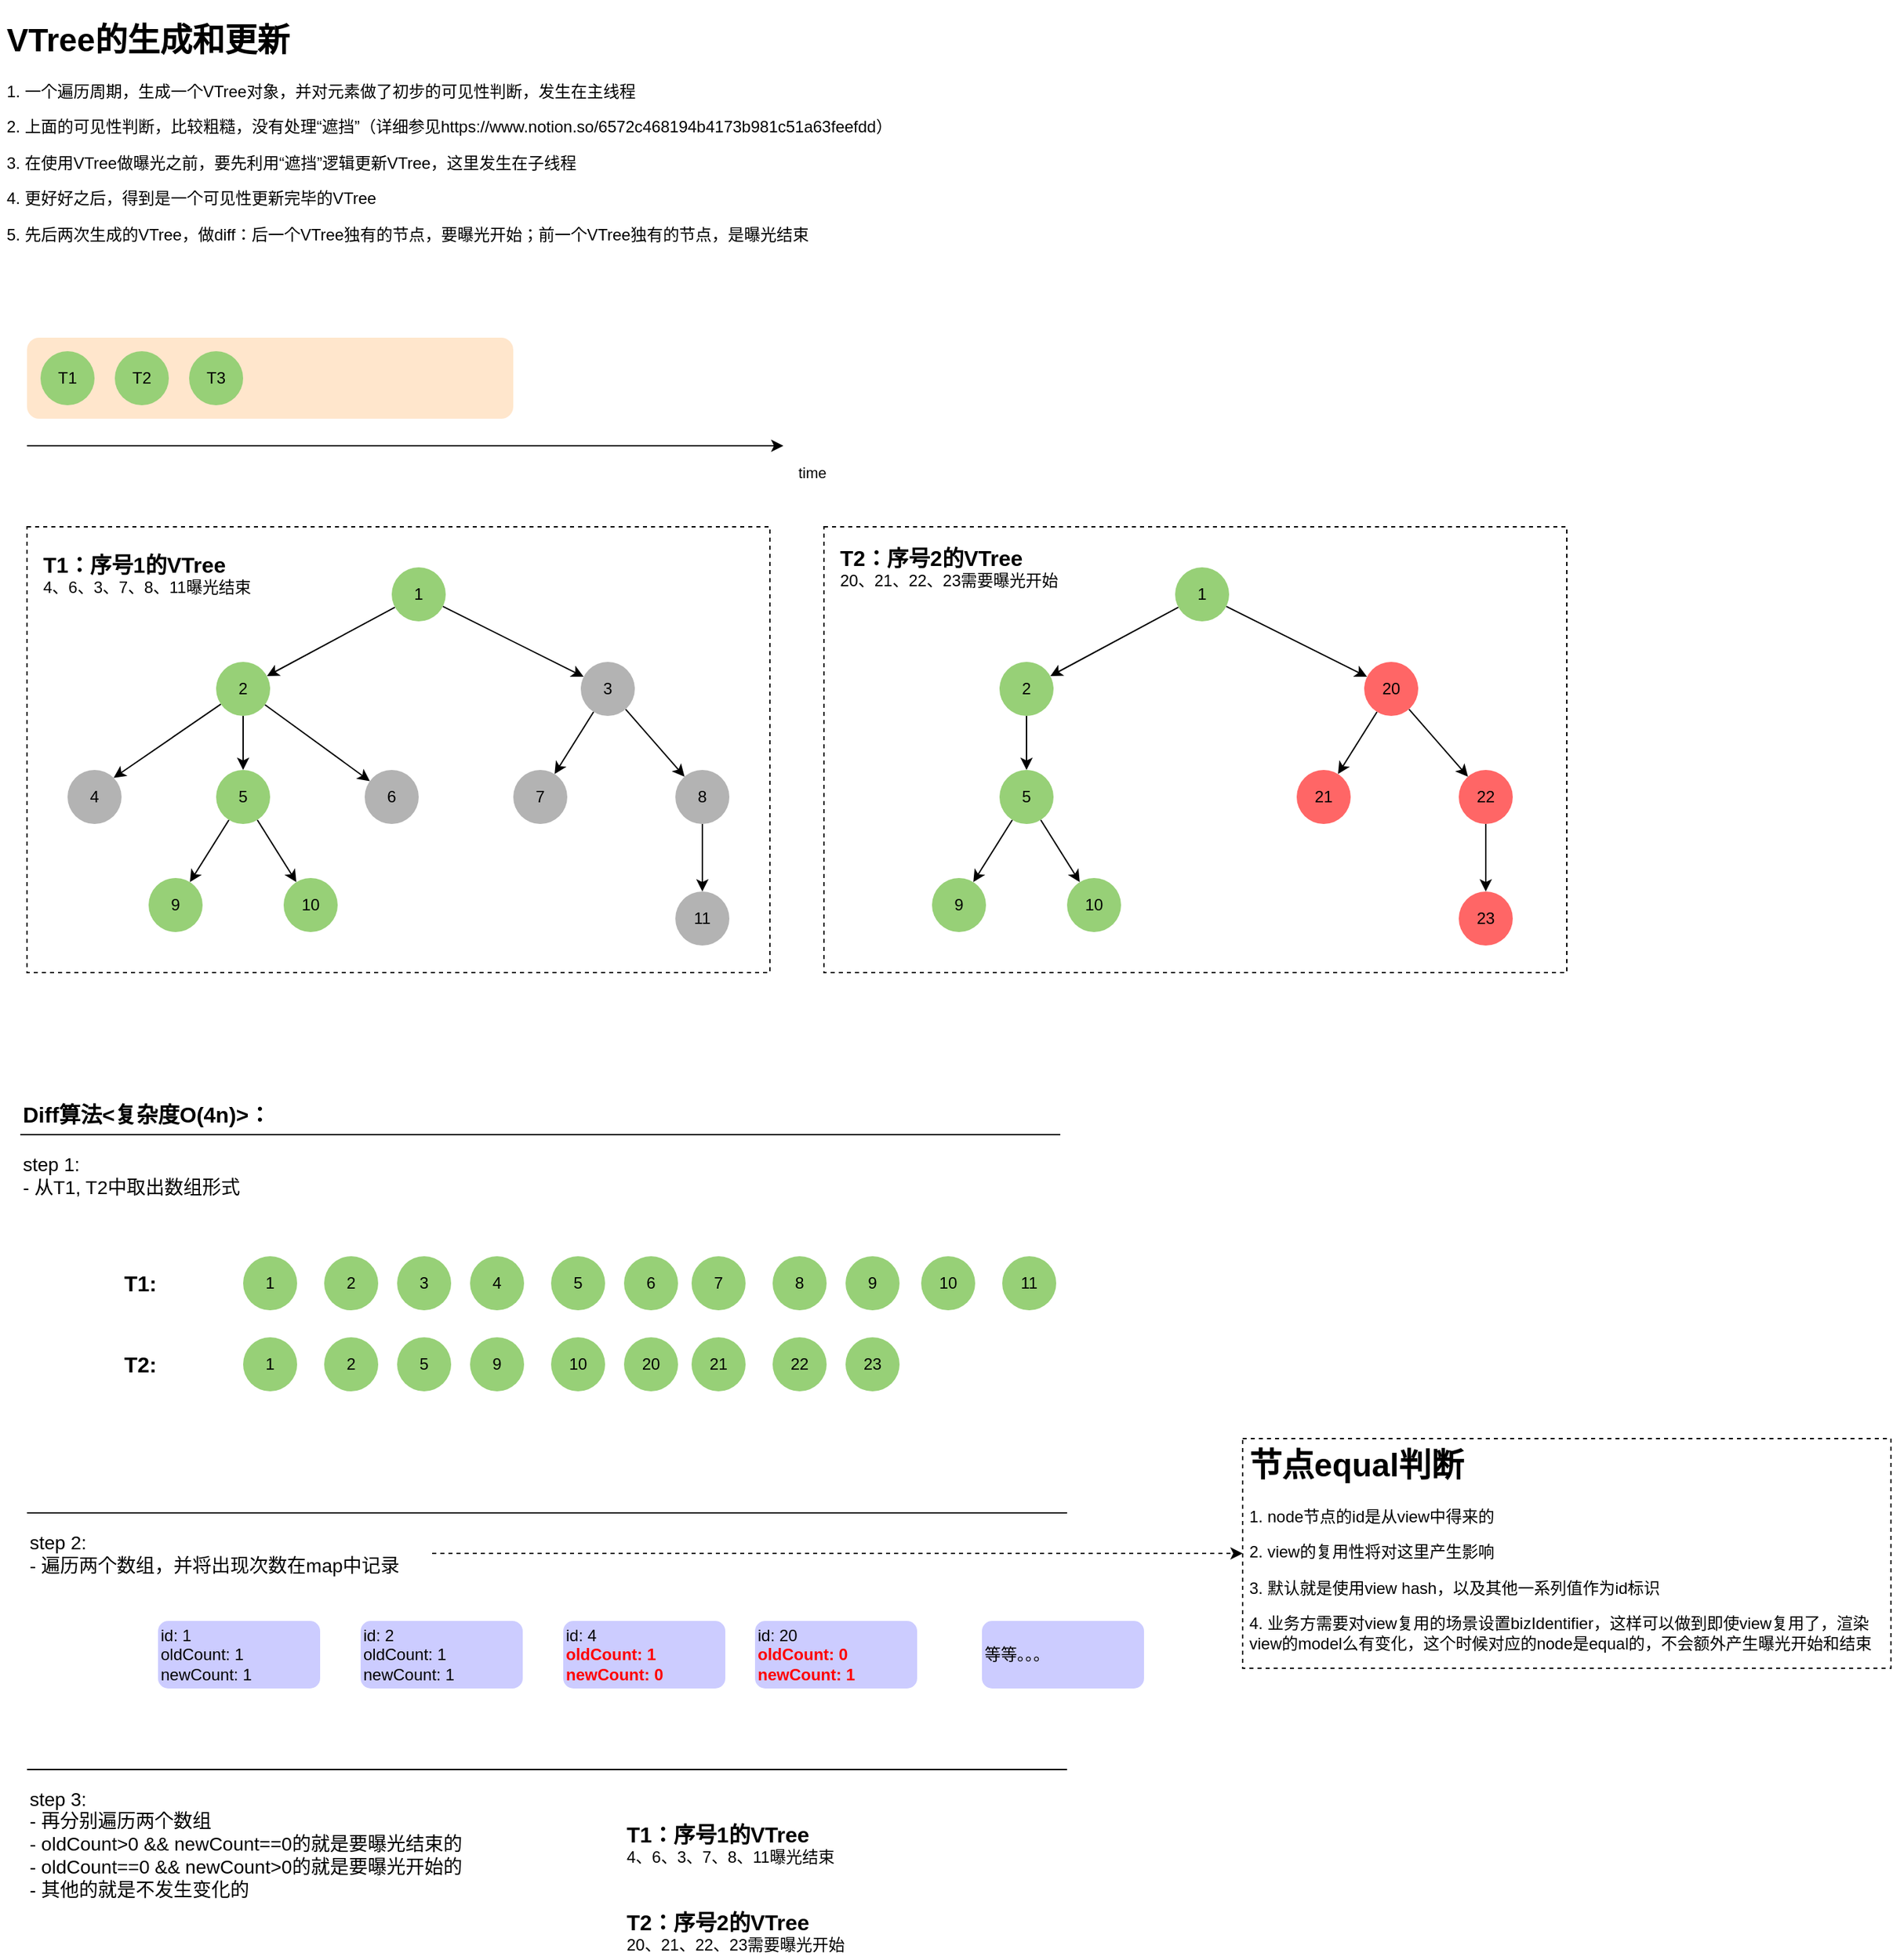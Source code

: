 <mxfile version="14.4.6" type="github">
  <diagram id="7InipoyFpy_3p1y0jpmR" name="Page-1">
    <mxGraphModel dx="812" dy="452" grid="1" gridSize="10" guides="1" tooltips="1" connect="1" arrows="1" fold="1" page="1" pageScale="1" pageWidth="827" pageHeight="1169" math="0" shadow="0">
      <root>
        <mxCell id="0" />
        <mxCell id="1" parent="0" />
        <mxCell id="yNR7vr-cKEVTIiJnfPpI-52" value="" style="rounded=0;whiteSpace=wrap;html=1;dashed=1;strokeColor=#000000;fillColor=none;" vertex="1" parent="1">
          <mxGeometry x="40" y="420" width="550" height="330" as="geometry" />
        </mxCell>
        <mxCell id="yNR7vr-cKEVTIiJnfPpI-55" value="" style="rounded=0;whiteSpace=wrap;html=1;dashed=1;strokeColor=#000000;fillColor=none;" vertex="1" parent="1">
          <mxGeometry x="630" y="420" width="550" height="330" as="geometry" />
        </mxCell>
        <mxCell id="yNR7vr-cKEVTIiJnfPpI-1" value="&lt;h1&gt;VTree的生成和更新&lt;/h1&gt;&lt;p&gt;1. 一个遍历周期，生成一个VTree对象，并对元素做了初步的可见性判断，发生在主线程&lt;br&gt;&lt;/p&gt;&lt;p&gt;2. 上面的可见性判断，比较粗糙，没有处理“遮挡”（详细参见https://www.notion.so/6572c468194b4173b981c51a63feefdd）&lt;/p&gt;&lt;p&gt;3. 在使用VTree做曝光之前，要先利用“遮挡”逻辑更新VTree，这里发生在子线程&lt;/p&gt;&lt;p&gt;4. 更好好之后，得到是一个可见性更新完毕的VTree&lt;/p&gt;&lt;p&gt;5. 先后两次生成的VTree，做diff：后一个VTree独有的节点，要曝光开始；前一个VTree独有的节点，是曝光结束&lt;/p&gt;" style="text;html=1;strokeColor=none;fillColor=none;spacing=5;spacingTop=-20;whiteSpace=wrap;overflow=hidden;rounded=0;" vertex="1" parent="1">
          <mxGeometry x="20" y="40" width="730" height="190" as="geometry" />
        </mxCell>
        <mxCell id="yNR7vr-cKEVTIiJnfPpI-3" value="" style="rounded=1;whiteSpace=wrap;html=1;strokeColor=none;fillColor=#FFE6CC;" vertex="1" parent="1">
          <mxGeometry x="40" y="280" width="360" height="60" as="geometry" />
        </mxCell>
        <mxCell id="yNR7vr-cKEVTIiJnfPpI-5" value="T3" style="ellipse;whiteSpace=wrap;html=1;aspect=fixed;strokeColor=none;fillColor=#97D077;" vertex="1" parent="1">
          <mxGeometry x="160" y="290" width="40" height="40" as="geometry" />
        </mxCell>
        <mxCell id="yNR7vr-cKEVTIiJnfPpI-6" value="T2" style="ellipse;whiteSpace=wrap;html=1;aspect=fixed;strokeColor=none;fillColor=#97D077;" vertex="1" parent="1">
          <mxGeometry x="105" y="290" width="40" height="40" as="geometry" />
        </mxCell>
        <mxCell id="yNR7vr-cKEVTIiJnfPpI-7" value="T1" style="ellipse;whiteSpace=wrap;html=1;aspect=fixed;strokeColor=none;fillColor=#97D077;" vertex="1" parent="1">
          <mxGeometry x="50" y="290" width="40" height="40" as="geometry" />
        </mxCell>
        <mxCell id="yNR7vr-cKEVTIiJnfPpI-8" value="" style="endArrow=classic;html=1;" edge="1" parent="1">
          <mxGeometry width="50" height="50" relative="1" as="geometry">
            <mxPoint x="40" y="360" as="sourcePoint" />
            <mxPoint x="600" y="360" as="targetPoint" />
          </mxGeometry>
        </mxCell>
        <mxCell id="yNR7vr-cKEVTIiJnfPpI-9" value="time" style="edgeLabel;html=1;align=center;verticalAlign=middle;resizable=0;points=[];" vertex="1" connectable="0" parent="yNR7vr-cKEVTIiJnfPpI-8">
          <mxGeometry x="0.766" relative="1" as="geometry">
            <mxPoint x="85.83" y="20" as="offset" />
          </mxGeometry>
        </mxCell>
        <mxCell id="yNR7vr-cKEVTIiJnfPpI-10" style="rounded=0;orthogonalLoop=1;jettySize=auto;html=1;" edge="1" parent="1" source="yNR7vr-cKEVTIiJnfPpI-12" target="yNR7vr-cKEVTIiJnfPpI-16">
          <mxGeometry relative="1" as="geometry" />
        </mxCell>
        <mxCell id="yNR7vr-cKEVTIiJnfPpI-11" style="edgeStyle=none;rounded=0;orthogonalLoop=1;jettySize=auto;html=1;" edge="1" parent="1" source="yNR7vr-cKEVTIiJnfPpI-12" target="yNR7vr-cKEVTIiJnfPpI-19">
          <mxGeometry relative="1" as="geometry" />
        </mxCell>
        <mxCell id="yNR7vr-cKEVTIiJnfPpI-12" value="1" style="ellipse;whiteSpace=wrap;html=1;aspect=fixed;strokeColor=none;fillColor=#97D077;" vertex="1" parent="1">
          <mxGeometry x="310" y="450" width="40" height="40" as="geometry" />
        </mxCell>
        <mxCell id="yNR7vr-cKEVTIiJnfPpI-13" style="edgeStyle=none;rounded=0;orthogonalLoop=1;jettySize=auto;html=1;entryX=1;entryY=0;entryDx=0;entryDy=0;" edge="1" parent="1" source="yNR7vr-cKEVTIiJnfPpI-16" target="yNR7vr-cKEVTIiJnfPpI-20">
          <mxGeometry relative="1" as="geometry" />
        </mxCell>
        <mxCell id="yNR7vr-cKEVTIiJnfPpI-14" style="edgeStyle=none;rounded=0;orthogonalLoop=1;jettySize=auto;html=1;entryX=0.5;entryY=0;entryDx=0;entryDy=0;" edge="1" parent="1" source="yNR7vr-cKEVTIiJnfPpI-16" target="yNR7vr-cKEVTIiJnfPpI-23">
          <mxGeometry relative="1" as="geometry" />
        </mxCell>
        <mxCell id="yNR7vr-cKEVTIiJnfPpI-15" style="edgeStyle=none;rounded=0;orthogonalLoop=1;jettySize=auto;html=1;" edge="1" parent="1" source="yNR7vr-cKEVTIiJnfPpI-16" target="yNR7vr-cKEVTIiJnfPpI-24">
          <mxGeometry relative="1" as="geometry" />
        </mxCell>
        <mxCell id="yNR7vr-cKEVTIiJnfPpI-16" value="2" style="ellipse;whiteSpace=wrap;html=1;aspect=fixed;strokeColor=none;fillColor=#97D077;" vertex="1" parent="1">
          <mxGeometry x="180" y="520" width="40" height="40" as="geometry" />
        </mxCell>
        <mxCell id="yNR7vr-cKEVTIiJnfPpI-17" style="edgeStyle=none;rounded=0;orthogonalLoop=1;jettySize=auto;html=1;" edge="1" parent="1" source="yNR7vr-cKEVTIiJnfPpI-19" target="yNR7vr-cKEVTIiJnfPpI-25">
          <mxGeometry relative="1" as="geometry" />
        </mxCell>
        <mxCell id="yNR7vr-cKEVTIiJnfPpI-18" style="edgeStyle=none;rounded=0;orthogonalLoop=1;jettySize=auto;html=1;" edge="1" parent="1" source="yNR7vr-cKEVTIiJnfPpI-19" target="yNR7vr-cKEVTIiJnfPpI-27">
          <mxGeometry relative="1" as="geometry" />
        </mxCell>
        <mxCell id="yNR7vr-cKEVTIiJnfPpI-19" value="3" style="ellipse;whiteSpace=wrap;html=1;aspect=fixed;strokeColor=none;fillColor=#B3B3B3;" vertex="1" parent="1">
          <mxGeometry x="450" y="520" width="40" height="40" as="geometry" />
        </mxCell>
        <mxCell id="yNR7vr-cKEVTIiJnfPpI-20" value="4" style="ellipse;whiteSpace=wrap;html=1;aspect=fixed;strokeColor=none;fillColor=#B3B3B3;" vertex="1" parent="1">
          <mxGeometry x="70" y="600" width="40" height="40" as="geometry" />
        </mxCell>
        <mxCell id="yNR7vr-cKEVTIiJnfPpI-21" style="edgeStyle=none;rounded=0;orthogonalLoop=1;jettySize=auto;html=1;" edge="1" parent="1" source="yNR7vr-cKEVTIiJnfPpI-23" target="yNR7vr-cKEVTIiJnfPpI-28">
          <mxGeometry relative="1" as="geometry" />
        </mxCell>
        <mxCell id="yNR7vr-cKEVTIiJnfPpI-22" style="edgeStyle=none;rounded=0;orthogonalLoop=1;jettySize=auto;html=1;" edge="1" parent="1" source="yNR7vr-cKEVTIiJnfPpI-23" target="yNR7vr-cKEVTIiJnfPpI-29">
          <mxGeometry relative="1" as="geometry" />
        </mxCell>
        <mxCell id="yNR7vr-cKEVTIiJnfPpI-23" value="5" style="ellipse;whiteSpace=wrap;html=1;aspect=fixed;strokeColor=none;fillColor=#97D077;" vertex="1" parent="1">
          <mxGeometry x="180" y="600" width="40" height="40" as="geometry" />
        </mxCell>
        <mxCell id="yNR7vr-cKEVTIiJnfPpI-24" value="6" style="ellipse;whiteSpace=wrap;html=1;aspect=fixed;strokeColor=none;fillColor=#B3B3B3;" vertex="1" parent="1">
          <mxGeometry x="290" y="600" width="40" height="40" as="geometry" />
        </mxCell>
        <mxCell id="yNR7vr-cKEVTIiJnfPpI-25" value="7" style="ellipse;whiteSpace=wrap;html=1;aspect=fixed;strokeColor=none;fillColor=#B3B3B3;" vertex="1" parent="1">
          <mxGeometry x="400" y="600" width="40" height="40" as="geometry" />
        </mxCell>
        <mxCell id="yNR7vr-cKEVTIiJnfPpI-26" style="edgeStyle=none;rounded=0;orthogonalLoop=1;jettySize=auto;html=1;" edge="1" parent="1" source="yNR7vr-cKEVTIiJnfPpI-27" target="yNR7vr-cKEVTIiJnfPpI-30">
          <mxGeometry relative="1" as="geometry" />
        </mxCell>
        <mxCell id="yNR7vr-cKEVTIiJnfPpI-27" value="8" style="ellipse;whiteSpace=wrap;html=1;aspect=fixed;strokeColor=none;fillColor=#B3B3B3;" vertex="1" parent="1">
          <mxGeometry x="520" y="600" width="40" height="40" as="geometry" />
        </mxCell>
        <mxCell id="yNR7vr-cKEVTIiJnfPpI-28" value="9" style="ellipse;whiteSpace=wrap;html=1;aspect=fixed;strokeColor=none;fillColor=#97D077;" vertex="1" parent="1">
          <mxGeometry x="130" y="680" width="40" height="40" as="geometry" />
        </mxCell>
        <mxCell id="yNR7vr-cKEVTIiJnfPpI-29" value="10" style="ellipse;whiteSpace=wrap;html=1;aspect=fixed;strokeColor=none;fillColor=#97D077;" vertex="1" parent="1">
          <mxGeometry x="230" y="680" width="40" height="40" as="geometry" />
        </mxCell>
        <mxCell id="yNR7vr-cKEVTIiJnfPpI-30" value="11" style="ellipse;whiteSpace=wrap;html=1;aspect=fixed;strokeColor=none;fillColor=#B3B3B3;" vertex="1" parent="1">
          <mxGeometry x="520" y="690" width="40" height="40" as="geometry" />
        </mxCell>
        <mxCell id="yNR7vr-cKEVTIiJnfPpI-31" style="rounded=0;orthogonalLoop=1;jettySize=auto;html=1;" edge="1" parent="1" source="yNR7vr-cKEVTIiJnfPpI-33" target="yNR7vr-cKEVTIiJnfPpI-37">
          <mxGeometry relative="1" as="geometry" />
        </mxCell>
        <mxCell id="yNR7vr-cKEVTIiJnfPpI-32" style="edgeStyle=none;rounded=0;orthogonalLoop=1;jettySize=auto;html=1;" edge="1" parent="1" source="yNR7vr-cKEVTIiJnfPpI-33" target="yNR7vr-cKEVTIiJnfPpI-40">
          <mxGeometry relative="1" as="geometry" />
        </mxCell>
        <mxCell id="yNR7vr-cKEVTIiJnfPpI-33" value="1" style="ellipse;whiteSpace=wrap;html=1;aspect=fixed;strokeColor=none;fillColor=#97D077;" vertex="1" parent="1">
          <mxGeometry x="890" y="450" width="40" height="40" as="geometry" />
        </mxCell>
        <mxCell id="yNR7vr-cKEVTIiJnfPpI-35" style="edgeStyle=none;rounded=0;orthogonalLoop=1;jettySize=auto;html=1;entryX=0.5;entryY=0;entryDx=0;entryDy=0;" edge="1" parent="1" source="yNR7vr-cKEVTIiJnfPpI-37" target="yNR7vr-cKEVTIiJnfPpI-44">
          <mxGeometry relative="1" as="geometry" />
        </mxCell>
        <mxCell id="yNR7vr-cKEVTIiJnfPpI-37" value="2" style="ellipse;whiteSpace=wrap;html=1;aspect=fixed;strokeColor=none;fillColor=#97D077;" vertex="1" parent="1">
          <mxGeometry x="760" y="520" width="40" height="40" as="geometry" />
        </mxCell>
        <mxCell id="yNR7vr-cKEVTIiJnfPpI-38" style="edgeStyle=none;rounded=0;orthogonalLoop=1;jettySize=auto;html=1;" edge="1" parent="1" source="yNR7vr-cKEVTIiJnfPpI-40" target="yNR7vr-cKEVTIiJnfPpI-46">
          <mxGeometry relative="1" as="geometry" />
        </mxCell>
        <mxCell id="yNR7vr-cKEVTIiJnfPpI-39" style="edgeStyle=none;rounded=0;orthogonalLoop=1;jettySize=auto;html=1;" edge="1" parent="1" source="yNR7vr-cKEVTIiJnfPpI-40" target="yNR7vr-cKEVTIiJnfPpI-48">
          <mxGeometry relative="1" as="geometry" />
        </mxCell>
        <mxCell id="yNR7vr-cKEVTIiJnfPpI-40" value="20" style="ellipse;whiteSpace=wrap;html=1;aspect=fixed;strokeColor=none;fillColor=#FF6666;" vertex="1" parent="1">
          <mxGeometry x="1030" y="520" width="40" height="40" as="geometry" />
        </mxCell>
        <mxCell id="yNR7vr-cKEVTIiJnfPpI-42" style="edgeStyle=none;rounded=0;orthogonalLoop=1;jettySize=auto;html=1;" edge="1" parent="1" source="yNR7vr-cKEVTIiJnfPpI-44" target="yNR7vr-cKEVTIiJnfPpI-49">
          <mxGeometry relative="1" as="geometry" />
        </mxCell>
        <mxCell id="yNR7vr-cKEVTIiJnfPpI-43" style="edgeStyle=none;rounded=0;orthogonalLoop=1;jettySize=auto;html=1;" edge="1" parent="1" source="yNR7vr-cKEVTIiJnfPpI-44" target="yNR7vr-cKEVTIiJnfPpI-50">
          <mxGeometry relative="1" as="geometry" />
        </mxCell>
        <mxCell id="yNR7vr-cKEVTIiJnfPpI-44" value="5" style="ellipse;whiteSpace=wrap;html=1;aspect=fixed;strokeColor=none;fillColor=#97D077;" vertex="1" parent="1">
          <mxGeometry x="760" y="600" width="40" height="40" as="geometry" />
        </mxCell>
        <mxCell id="yNR7vr-cKEVTIiJnfPpI-46" value="21" style="ellipse;whiteSpace=wrap;html=1;aspect=fixed;strokeColor=none;fillColor=#FF6666;" vertex="1" parent="1">
          <mxGeometry x="980" y="600" width="40" height="40" as="geometry" />
        </mxCell>
        <mxCell id="yNR7vr-cKEVTIiJnfPpI-47" style="edgeStyle=none;rounded=0;orthogonalLoop=1;jettySize=auto;html=1;" edge="1" parent="1" source="yNR7vr-cKEVTIiJnfPpI-48" target="yNR7vr-cKEVTIiJnfPpI-51">
          <mxGeometry relative="1" as="geometry" />
        </mxCell>
        <mxCell id="yNR7vr-cKEVTIiJnfPpI-48" value="22" style="ellipse;whiteSpace=wrap;html=1;aspect=fixed;strokeColor=none;fillColor=#FF6666;" vertex="1" parent="1">
          <mxGeometry x="1100" y="600" width="40" height="40" as="geometry" />
        </mxCell>
        <mxCell id="yNR7vr-cKEVTIiJnfPpI-49" value="9" style="ellipse;whiteSpace=wrap;html=1;aspect=fixed;strokeColor=none;fillColor=#97D077;" vertex="1" parent="1">
          <mxGeometry x="710" y="680" width="40" height="40" as="geometry" />
        </mxCell>
        <mxCell id="yNR7vr-cKEVTIiJnfPpI-50" value="10" style="ellipse;whiteSpace=wrap;html=1;aspect=fixed;strokeColor=none;fillColor=#97D077;" vertex="1" parent="1">
          <mxGeometry x="810" y="680" width="40" height="40" as="geometry" />
        </mxCell>
        <mxCell id="yNR7vr-cKEVTIiJnfPpI-51" value="23" style="ellipse;whiteSpace=wrap;html=1;aspect=fixed;strokeColor=none;fillColor=#FF6666;" vertex="1" parent="1">
          <mxGeometry x="1100" y="690" width="40" height="40" as="geometry" />
        </mxCell>
        <mxCell id="yNR7vr-cKEVTIiJnfPpI-53" value="&lt;font&gt;&lt;span style=&quot;font-weight: bold ; font-size: 16px&quot;&gt;T1：序号1的VTree&lt;/span&gt;&lt;br&gt;&lt;font style=&quot;font-size: 12px&quot;&gt;4、6、3、7、8、11曝光结束&lt;/font&gt;&lt;br&gt;&lt;/font&gt;" style="text;html=1;strokeColor=none;fillColor=none;align=left;verticalAlign=middle;whiteSpace=wrap;rounded=0;" vertex="1" parent="1">
          <mxGeometry x="50" y="430" width="160" height="50" as="geometry" />
        </mxCell>
        <mxCell id="yNR7vr-cKEVTIiJnfPpI-58" value="&lt;font&gt;&lt;span style=&quot;font-weight: bold ; font-size: 16px&quot;&gt;T2：序号2的VTree&lt;/span&gt;&lt;br&gt;&lt;font style=&quot;font-size: 12px&quot;&gt;20、21、22、23需要曝光开始&lt;/font&gt;&lt;br&gt;&lt;/font&gt;" style="text;html=1;strokeColor=none;fillColor=none;align=left;verticalAlign=middle;whiteSpace=wrap;rounded=0;" vertex="1" parent="1">
          <mxGeometry x="640" y="430" width="180" height="40" as="geometry" />
        </mxCell>
        <mxCell id="yNR7vr-cKEVTIiJnfPpI-60" value="&lt;font style=&quot;font-size: 14px&quot;&gt;step 1:&amp;nbsp; &lt;br&gt;- 从T1, T2中取出数组形式&lt;/font&gt;" style="text;html=1;fillColor=none;align=left;verticalAlign=middle;whiteSpace=wrap;rounded=0;dashed=1;" vertex="1" parent="1">
          <mxGeometry x="35" y="880" width="195" height="40" as="geometry" />
        </mxCell>
        <mxCell id="yNR7vr-cKEVTIiJnfPpI-61" value="" style="endArrow=none;html=1;" edge="1" parent="1">
          <mxGeometry width="50" height="50" relative="1" as="geometry">
            <mxPoint x="35" y="870" as="sourcePoint" />
            <mxPoint x="805" y="870" as="targetPoint" />
          </mxGeometry>
        </mxCell>
        <mxCell id="yNR7vr-cKEVTIiJnfPpI-62" value="&lt;font&gt;&lt;span style=&quot;font-size: 16px&quot;&gt;&lt;b&gt;Diff算法&amp;lt;复杂度O(4n)&amp;gt;：&lt;/b&gt;&lt;/span&gt;&lt;br&gt;&lt;/font&gt;" style="text;html=1;strokeColor=none;fillColor=none;align=left;verticalAlign=middle;whiteSpace=wrap;rounded=0;" vertex="1" parent="1">
          <mxGeometry x="35" y="840" width="305" height="30" as="geometry" />
        </mxCell>
        <mxCell id="yNR7vr-cKEVTIiJnfPpI-64" value="2" style="ellipse;whiteSpace=wrap;html=1;aspect=fixed;strokeColor=none;fillColor=#97D077;" vertex="1" parent="1">
          <mxGeometry x="260" y="960" width="40" height="40" as="geometry" />
        </mxCell>
        <mxCell id="yNR7vr-cKEVTIiJnfPpI-65" value="3" style="ellipse;whiteSpace=wrap;html=1;aspect=fixed;strokeColor=none;fillColor=#97D077;" vertex="1" parent="1">
          <mxGeometry x="314" y="960" width="40" height="40" as="geometry" />
        </mxCell>
        <mxCell id="yNR7vr-cKEVTIiJnfPpI-66" value="1" style="ellipse;whiteSpace=wrap;html=1;aspect=fixed;strokeColor=none;fillColor=#97D077;" vertex="1" parent="1">
          <mxGeometry x="200" y="960" width="40" height="40" as="geometry" />
        </mxCell>
        <mxCell id="yNR7vr-cKEVTIiJnfPpI-68" value="5" style="ellipse;whiteSpace=wrap;html=1;aspect=fixed;strokeColor=none;fillColor=#97D077;" vertex="1" parent="1">
          <mxGeometry x="428" y="960" width="40" height="40" as="geometry" />
        </mxCell>
        <mxCell id="yNR7vr-cKEVTIiJnfPpI-69" value="6" style="ellipse;whiteSpace=wrap;html=1;aspect=fixed;strokeColor=none;fillColor=#97D077;" vertex="1" parent="1">
          <mxGeometry x="482" y="960" width="40" height="40" as="geometry" />
        </mxCell>
        <mxCell id="yNR7vr-cKEVTIiJnfPpI-70" value="4" style="ellipse;whiteSpace=wrap;html=1;aspect=fixed;strokeColor=none;fillColor=#97D077;" vertex="1" parent="1">
          <mxGeometry x="368" y="960" width="40" height="40" as="geometry" />
        </mxCell>
        <mxCell id="yNR7vr-cKEVTIiJnfPpI-71" value="8" style="ellipse;whiteSpace=wrap;html=1;aspect=fixed;strokeColor=none;fillColor=#97D077;" vertex="1" parent="1">
          <mxGeometry x="592" y="960" width="40" height="40" as="geometry" />
        </mxCell>
        <mxCell id="yNR7vr-cKEVTIiJnfPpI-72" value="9" style="ellipse;whiteSpace=wrap;html=1;aspect=fixed;strokeColor=none;fillColor=#97D077;" vertex="1" parent="1">
          <mxGeometry x="646" y="960" width="40" height="40" as="geometry" />
        </mxCell>
        <mxCell id="yNR7vr-cKEVTIiJnfPpI-73" value="7" style="ellipse;whiteSpace=wrap;html=1;aspect=fixed;strokeColor=none;fillColor=#97D077;" vertex="1" parent="1">
          <mxGeometry x="532" y="960" width="40" height="40" as="geometry" />
        </mxCell>
        <mxCell id="yNR7vr-cKEVTIiJnfPpI-74" value="11" style="ellipse;whiteSpace=wrap;html=1;aspect=fixed;strokeColor=none;fillColor=#97D077;" vertex="1" parent="1">
          <mxGeometry x="762" y="960" width="40" height="40" as="geometry" />
        </mxCell>
        <mxCell id="yNR7vr-cKEVTIiJnfPpI-76" value="10" style="ellipse;whiteSpace=wrap;html=1;aspect=fixed;strokeColor=none;fillColor=#97D077;" vertex="1" parent="1">
          <mxGeometry x="702" y="960" width="40" height="40" as="geometry" />
        </mxCell>
        <mxCell id="yNR7vr-cKEVTIiJnfPpI-83" value="&lt;font&gt;&lt;span style=&quot;font-size: 16px&quot;&gt;&lt;b&gt;T1:&lt;/b&gt;&lt;/span&gt;&lt;br&gt;&lt;/font&gt;" style="text;html=1;strokeColor=none;fillColor=none;align=left;verticalAlign=middle;whiteSpace=wrap;rounded=0;" vertex="1" parent="1">
          <mxGeometry x="110" y="965" width="50" height="30" as="geometry" />
        </mxCell>
        <mxCell id="yNR7vr-cKEVTIiJnfPpI-84" value="2" style="ellipse;whiteSpace=wrap;html=1;aspect=fixed;strokeColor=none;fillColor=#97D077;" vertex="1" parent="1">
          <mxGeometry x="260" y="1020" width="40" height="40" as="geometry" />
        </mxCell>
        <mxCell id="yNR7vr-cKEVTIiJnfPpI-85" value="5" style="ellipse;whiteSpace=wrap;html=1;aspect=fixed;strokeColor=none;fillColor=#97D077;" vertex="1" parent="1">
          <mxGeometry x="314" y="1020" width="40" height="40" as="geometry" />
        </mxCell>
        <mxCell id="yNR7vr-cKEVTIiJnfPpI-86" value="1" style="ellipse;whiteSpace=wrap;html=1;aspect=fixed;strokeColor=none;fillColor=#97D077;" vertex="1" parent="1">
          <mxGeometry x="200" y="1020" width="40" height="40" as="geometry" />
        </mxCell>
        <mxCell id="yNR7vr-cKEVTIiJnfPpI-87" value="10" style="ellipse;whiteSpace=wrap;html=1;aspect=fixed;strokeColor=none;fillColor=#97D077;" vertex="1" parent="1">
          <mxGeometry x="428" y="1020" width="40" height="40" as="geometry" />
        </mxCell>
        <mxCell id="yNR7vr-cKEVTIiJnfPpI-88" value="20" style="ellipse;whiteSpace=wrap;html=1;aspect=fixed;strokeColor=none;fillColor=#97D077;" vertex="1" parent="1">
          <mxGeometry x="482" y="1020" width="40" height="40" as="geometry" />
        </mxCell>
        <mxCell id="yNR7vr-cKEVTIiJnfPpI-89" value="9" style="ellipse;whiteSpace=wrap;html=1;aspect=fixed;strokeColor=none;fillColor=#97D077;" vertex="1" parent="1">
          <mxGeometry x="368" y="1020" width="40" height="40" as="geometry" />
        </mxCell>
        <mxCell id="yNR7vr-cKEVTIiJnfPpI-90" value="22" style="ellipse;whiteSpace=wrap;html=1;aspect=fixed;strokeColor=none;fillColor=#97D077;" vertex="1" parent="1">
          <mxGeometry x="592" y="1020" width="40" height="40" as="geometry" />
        </mxCell>
        <mxCell id="yNR7vr-cKEVTIiJnfPpI-91" value="23" style="ellipse;whiteSpace=wrap;html=1;aspect=fixed;strokeColor=none;fillColor=#97D077;" vertex="1" parent="1">
          <mxGeometry x="646" y="1020" width="40" height="40" as="geometry" />
        </mxCell>
        <mxCell id="yNR7vr-cKEVTIiJnfPpI-92" value="21" style="ellipse;whiteSpace=wrap;html=1;aspect=fixed;strokeColor=none;fillColor=#97D077;" vertex="1" parent="1">
          <mxGeometry x="532" y="1020" width="40" height="40" as="geometry" />
        </mxCell>
        <mxCell id="yNR7vr-cKEVTIiJnfPpI-95" value="&lt;font&gt;&lt;span style=&quot;font-size: 16px&quot;&gt;&lt;b&gt;T2:&lt;/b&gt;&lt;/span&gt;&lt;br&gt;&lt;/font&gt;" style="text;html=1;strokeColor=none;fillColor=none;align=left;verticalAlign=middle;whiteSpace=wrap;rounded=0;" vertex="1" parent="1">
          <mxGeometry x="110" y="1025" width="50" height="30" as="geometry" />
        </mxCell>
        <mxCell id="yNR7vr-cKEVTIiJnfPpI-135" style="rounded=0;orthogonalLoop=1;jettySize=auto;html=1;dashed=1;" edge="1" parent="1" source="yNR7vr-cKEVTIiJnfPpI-96" target="yNR7vr-cKEVTIiJnfPpI-134">
          <mxGeometry relative="1" as="geometry" />
        </mxCell>
        <mxCell id="yNR7vr-cKEVTIiJnfPpI-96" value="&lt;font style=&quot;font-size: 14px&quot;&gt;step 2:&amp;nbsp; &lt;br&gt;- 遍历两个数组，并将出现次数在map中记录&lt;/font&gt;" style="text;html=1;fillColor=none;align=left;verticalAlign=middle;whiteSpace=wrap;rounded=0;dashed=1;" vertex="1" parent="1">
          <mxGeometry x="40" y="1160" width="300" height="40" as="geometry" />
        </mxCell>
        <mxCell id="yNR7vr-cKEVTIiJnfPpI-97" value="" style="endArrow=none;html=1;" edge="1" parent="1">
          <mxGeometry width="50" height="50" relative="1" as="geometry">
            <mxPoint x="40" y="1150" as="sourcePoint" />
            <mxPoint x="810" y="1150" as="targetPoint" />
          </mxGeometry>
        </mxCell>
        <mxCell id="yNR7vr-cKEVTIiJnfPpI-120" value="&lt;div&gt;&lt;span&gt;id: 1&lt;/span&gt;&lt;/div&gt;&lt;div&gt;oldCount: 1&lt;/div&gt;&lt;div&gt;newCount: 1&lt;/div&gt;" style="rounded=1;whiteSpace=wrap;html=1;fillColor=#CCCCFF;strokeColor=none;align=left;" vertex="1" parent="1">
          <mxGeometry x="137" y="1230" width="120" height="50" as="geometry" />
        </mxCell>
        <mxCell id="yNR7vr-cKEVTIiJnfPpI-121" value="&lt;div&gt;&lt;span&gt;id: 2&lt;/span&gt;&lt;/div&gt;&lt;div&gt;oldCount: 1&lt;/div&gt;&lt;div&gt;newCount: 1&lt;/div&gt;" style="rounded=1;whiteSpace=wrap;html=1;fillColor=#CCCCFF;strokeColor=none;align=left;" vertex="1" parent="1">
          <mxGeometry x="287" y="1230" width="120" height="50" as="geometry" />
        </mxCell>
        <mxCell id="yNR7vr-cKEVTIiJnfPpI-122" value="&lt;div&gt;&lt;span&gt;id: 4&lt;/span&gt;&lt;/div&gt;&lt;div&gt;&lt;font color=&quot;#ff0000&quot;&gt;&lt;b&gt;oldCount: 1&lt;/b&gt;&lt;/font&gt;&lt;/div&gt;&lt;div&gt;&lt;font color=&quot;#ff0000&quot;&gt;&lt;b&gt;newCount: 0&lt;/b&gt;&lt;/font&gt;&lt;/div&gt;" style="rounded=1;whiteSpace=wrap;html=1;fillColor=#CCCCFF;strokeColor=none;align=left;" vertex="1" parent="1">
          <mxGeometry x="437" y="1230" width="120" height="50" as="geometry" />
        </mxCell>
        <mxCell id="yNR7vr-cKEVTIiJnfPpI-123" value="&lt;div&gt;&lt;span&gt;id: 20&lt;/span&gt;&lt;/div&gt;&lt;div&gt;&lt;font color=&quot;#ff0000&quot;&gt;&lt;b&gt;oldCount: 0&lt;/b&gt;&lt;/font&gt;&lt;/div&gt;&lt;div&gt;&lt;font color=&quot;#ff0000&quot;&gt;&lt;b&gt;newCount: 1&lt;/b&gt;&lt;/font&gt;&lt;/div&gt;" style="rounded=1;whiteSpace=wrap;html=1;fillColor=#CCCCFF;strokeColor=none;align=left;" vertex="1" parent="1">
          <mxGeometry x="579" y="1230" width="120" height="50" as="geometry" />
        </mxCell>
        <mxCell id="yNR7vr-cKEVTIiJnfPpI-124" value="&lt;div&gt;等等。。。&lt;/div&gt;" style="rounded=1;whiteSpace=wrap;html=1;fillColor=#CCCCFF;strokeColor=none;align=left;" vertex="1" parent="1">
          <mxGeometry x="747" y="1230" width="120" height="50" as="geometry" />
        </mxCell>
        <mxCell id="yNR7vr-cKEVTIiJnfPpI-125" value="&lt;font style=&quot;font-size: 14px&quot;&gt;step 3:&amp;nbsp; &lt;br&gt;- 再分别遍历两个数组&lt;br&gt;- oldCount&amp;gt;0 &amp;amp;&amp;amp; newCount==0的就是要曝光结束的&lt;br&gt;- oldCount==0 &amp;amp;&amp;amp; newCount&amp;gt;0的就是要曝光开始的&lt;br&gt;- 其他的就是不发生变化的&lt;br&gt;&lt;/font&gt;" style="text;html=1;fillColor=none;align=left;verticalAlign=middle;whiteSpace=wrap;rounded=0;dashed=1;" vertex="1" parent="1">
          <mxGeometry x="40" y="1350" width="380" height="90" as="geometry" />
        </mxCell>
        <mxCell id="yNR7vr-cKEVTIiJnfPpI-126" value="" style="endArrow=none;html=1;" edge="1" parent="1">
          <mxGeometry width="50" height="50" relative="1" as="geometry">
            <mxPoint x="40" y="1340" as="sourcePoint" />
            <mxPoint x="810" y="1340" as="targetPoint" />
          </mxGeometry>
        </mxCell>
        <mxCell id="yNR7vr-cKEVTIiJnfPpI-132" value="&lt;font&gt;&lt;span style=&quot;font-weight: bold ; font-size: 16px&quot;&gt;T1：序号1的VTree&lt;/span&gt;&lt;br&gt;&lt;font style=&quot;font-size: 12px&quot;&gt;4、6、3、7、8、11曝光结束&lt;/font&gt;&lt;br&gt;&lt;/font&gt;" style="text;html=1;strokeColor=none;fillColor=none;align=left;verticalAlign=middle;whiteSpace=wrap;rounded=0;" vertex="1" parent="1">
          <mxGeometry x="482" y="1370" width="160" height="50" as="geometry" />
        </mxCell>
        <mxCell id="yNR7vr-cKEVTIiJnfPpI-133" value="&lt;font&gt;&lt;span style=&quot;font-weight: bold ; font-size: 16px&quot;&gt;T2：序号2的VTree&lt;/span&gt;&lt;br&gt;&lt;font style=&quot;font-size: 12px&quot;&gt;20、21、22、23需要曝光开始&lt;/font&gt;&lt;br&gt;&lt;/font&gt;" style="text;html=1;strokeColor=none;fillColor=none;align=left;verticalAlign=middle;whiteSpace=wrap;rounded=0;" vertex="1" parent="1">
          <mxGeometry x="482" y="1440" width="180" height="40" as="geometry" />
        </mxCell>
        <mxCell id="yNR7vr-cKEVTIiJnfPpI-134" value="&lt;h1&gt;节点equal判断&lt;/h1&gt;&lt;p&gt;1. node节点的id是从view中得来的&lt;/p&gt;&lt;p&gt;2. view的复用性将对这里产生影响&lt;/p&gt;&lt;p&gt;3. 默认就是使用view hash，以及其他一系列值作为id标识&lt;/p&gt;&lt;p&gt;4. 业务方需要对view复用的场景设置bizIdentifier，这样可以做到即使view复用了，渲染view的model么有变化，这个时候对应的node是equal的，不会额外产生曝光开始和结束&lt;/p&gt;" style="text;html=1;fillColor=none;spacing=5;spacingTop=-20;whiteSpace=wrap;overflow=hidden;rounded=0;strokeColor=#000000;dashed=1;" vertex="1" parent="1">
          <mxGeometry x="940" y="1095" width="480" height="170" as="geometry" />
        </mxCell>
      </root>
    </mxGraphModel>
  </diagram>
</mxfile>
